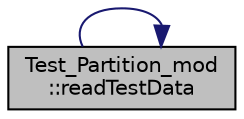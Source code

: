 digraph "Test_Partition_mod::readTestData"
{
 // LATEX_PDF_SIZE
  edge [fontname="Helvetica",fontsize="10",labelfontname="Helvetica",labelfontsize="10"];
  node [fontname="Helvetica",fontsize="10",shape=record];
  rankdir="RL";
  Node1 [label="Test_Partition_mod\l::readTestData",height=0.2,width=0.4,color="black", fillcolor="grey75", style="filled", fontcolor="black",tooltip="Generate a uniformly random set of points from an nd-cube."];
  Node1 -> Node1 [dir="back",color="midnightblue",fontsize="10",style="solid"];
}
